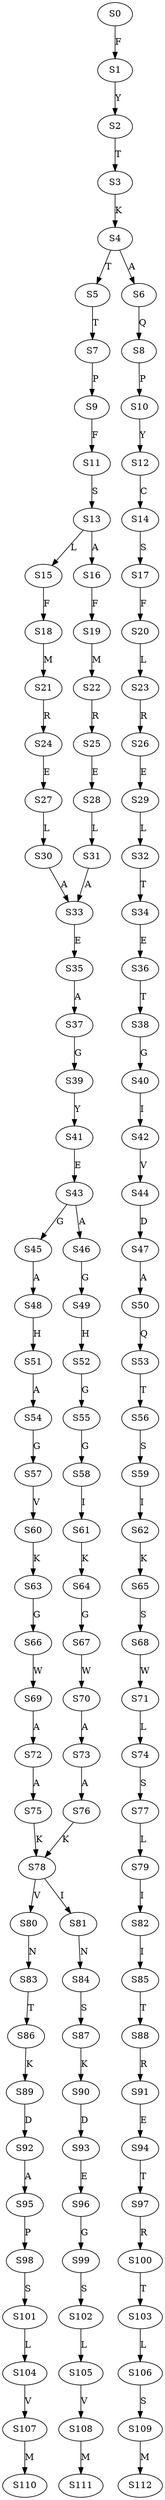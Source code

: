strict digraph  {
	S0 -> S1 [ label = F ];
	S1 -> S2 [ label = Y ];
	S2 -> S3 [ label = T ];
	S3 -> S4 [ label = K ];
	S4 -> S5 [ label = T ];
	S4 -> S6 [ label = A ];
	S5 -> S7 [ label = T ];
	S6 -> S8 [ label = Q ];
	S7 -> S9 [ label = P ];
	S8 -> S10 [ label = P ];
	S9 -> S11 [ label = F ];
	S10 -> S12 [ label = Y ];
	S11 -> S13 [ label = S ];
	S12 -> S14 [ label = C ];
	S13 -> S15 [ label = L ];
	S13 -> S16 [ label = A ];
	S14 -> S17 [ label = S ];
	S15 -> S18 [ label = F ];
	S16 -> S19 [ label = F ];
	S17 -> S20 [ label = F ];
	S18 -> S21 [ label = M ];
	S19 -> S22 [ label = M ];
	S20 -> S23 [ label = L ];
	S21 -> S24 [ label = R ];
	S22 -> S25 [ label = R ];
	S23 -> S26 [ label = R ];
	S24 -> S27 [ label = E ];
	S25 -> S28 [ label = E ];
	S26 -> S29 [ label = E ];
	S27 -> S30 [ label = L ];
	S28 -> S31 [ label = L ];
	S29 -> S32 [ label = L ];
	S30 -> S33 [ label = A ];
	S31 -> S33 [ label = A ];
	S32 -> S34 [ label = T ];
	S33 -> S35 [ label = E ];
	S34 -> S36 [ label = E ];
	S35 -> S37 [ label = A ];
	S36 -> S38 [ label = T ];
	S37 -> S39 [ label = G ];
	S38 -> S40 [ label = G ];
	S39 -> S41 [ label = Y ];
	S40 -> S42 [ label = I ];
	S41 -> S43 [ label = E ];
	S42 -> S44 [ label = V ];
	S43 -> S45 [ label = G ];
	S43 -> S46 [ label = A ];
	S44 -> S47 [ label = D ];
	S45 -> S48 [ label = A ];
	S46 -> S49 [ label = G ];
	S47 -> S50 [ label = A ];
	S48 -> S51 [ label = H ];
	S49 -> S52 [ label = H ];
	S50 -> S53 [ label = Q ];
	S51 -> S54 [ label = A ];
	S52 -> S55 [ label = G ];
	S53 -> S56 [ label = T ];
	S54 -> S57 [ label = G ];
	S55 -> S58 [ label = G ];
	S56 -> S59 [ label = S ];
	S57 -> S60 [ label = V ];
	S58 -> S61 [ label = I ];
	S59 -> S62 [ label = I ];
	S60 -> S63 [ label = K ];
	S61 -> S64 [ label = K ];
	S62 -> S65 [ label = K ];
	S63 -> S66 [ label = G ];
	S64 -> S67 [ label = G ];
	S65 -> S68 [ label = S ];
	S66 -> S69 [ label = W ];
	S67 -> S70 [ label = W ];
	S68 -> S71 [ label = W ];
	S69 -> S72 [ label = A ];
	S70 -> S73 [ label = A ];
	S71 -> S74 [ label = L ];
	S72 -> S75 [ label = A ];
	S73 -> S76 [ label = A ];
	S74 -> S77 [ label = S ];
	S75 -> S78 [ label = K ];
	S76 -> S78 [ label = K ];
	S77 -> S79 [ label = L ];
	S78 -> S80 [ label = V ];
	S78 -> S81 [ label = I ];
	S79 -> S82 [ label = I ];
	S80 -> S83 [ label = N ];
	S81 -> S84 [ label = N ];
	S82 -> S85 [ label = I ];
	S83 -> S86 [ label = T ];
	S84 -> S87 [ label = S ];
	S85 -> S88 [ label = T ];
	S86 -> S89 [ label = K ];
	S87 -> S90 [ label = K ];
	S88 -> S91 [ label = R ];
	S89 -> S92 [ label = D ];
	S90 -> S93 [ label = D ];
	S91 -> S94 [ label = E ];
	S92 -> S95 [ label = A ];
	S93 -> S96 [ label = E ];
	S94 -> S97 [ label = T ];
	S95 -> S98 [ label = P ];
	S96 -> S99 [ label = G ];
	S97 -> S100 [ label = R ];
	S98 -> S101 [ label = S ];
	S99 -> S102 [ label = S ];
	S100 -> S103 [ label = T ];
	S101 -> S104 [ label = L ];
	S102 -> S105 [ label = L ];
	S103 -> S106 [ label = L ];
	S104 -> S107 [ label = V ];
	S105 -> S108 [ label = V ];
	S106 -> S109 [ label = S ];
	S107 -> S110 [ label = M ];
	S108 -> S111 [ label = M ];
	S109 -> S112 [ label = M ];
}
